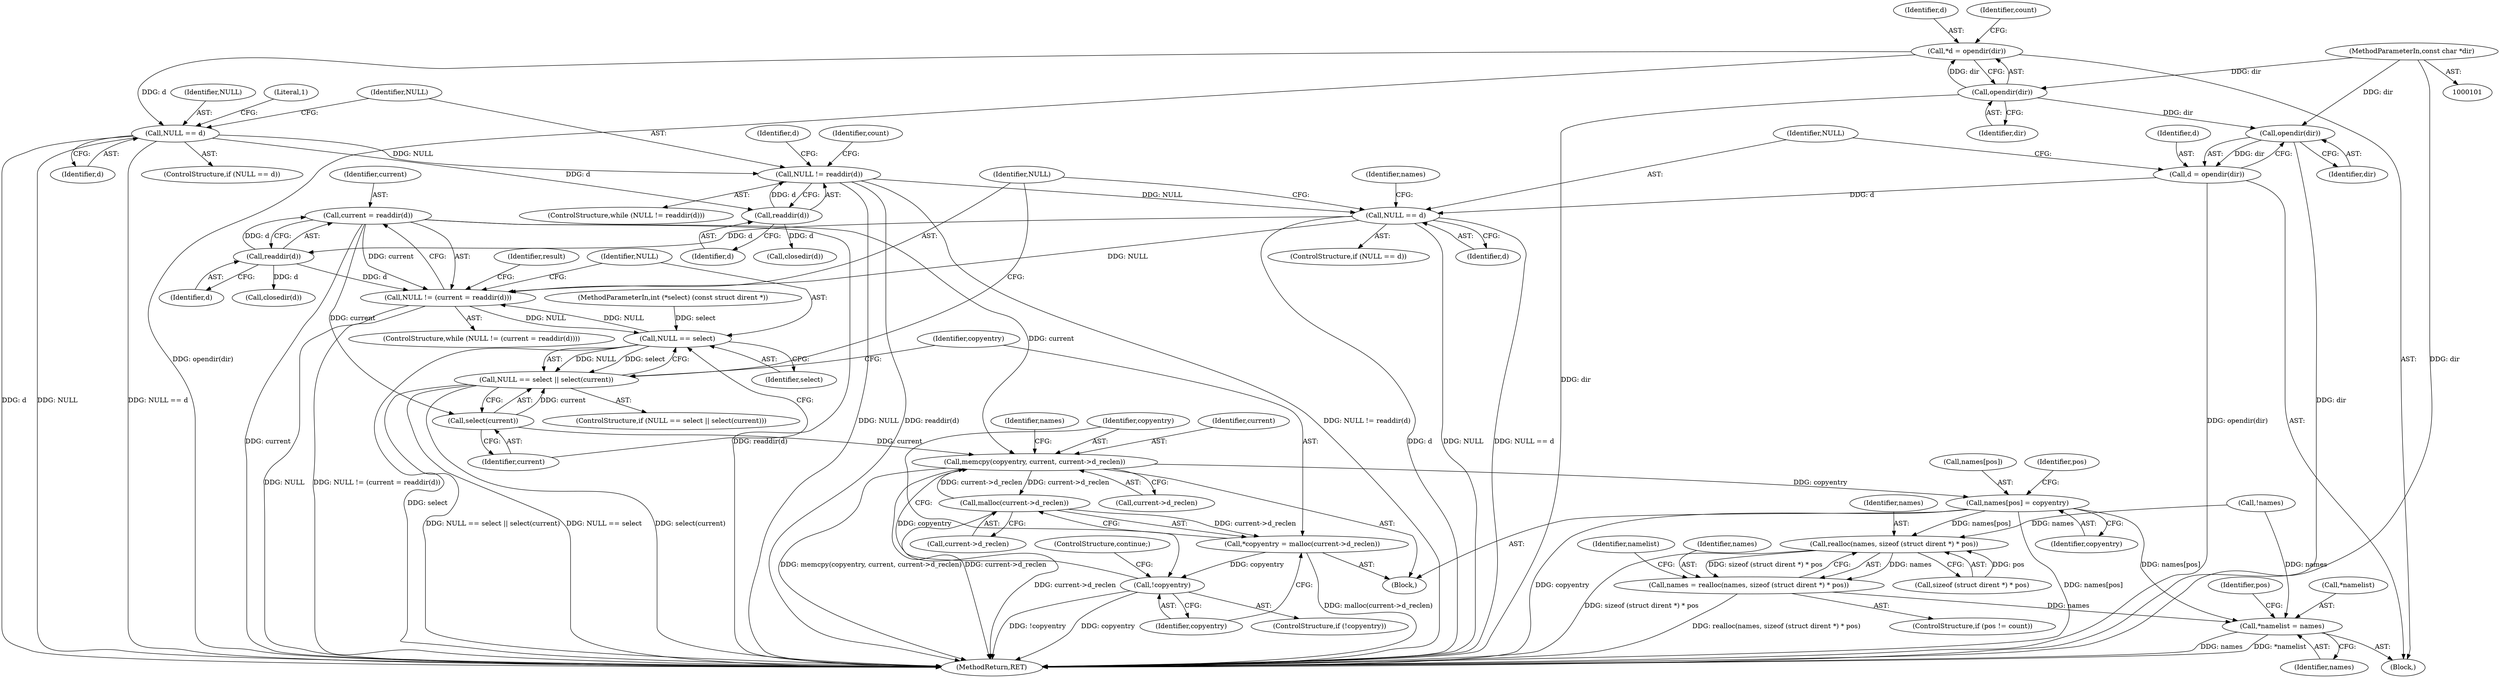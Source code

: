 digraph "0_boa_e139b87835994d007fbd64eead6c1455d7b8cf4e@API" {
"1000173" [label="(Call,current = readdir(d))"];
"1000175" [label="(Call,readdir(d))"];
"1000161" [label="(Call,NULL == d)"];
"1000135" [label="(Call,NULL != readdir(d))"];
"1000128" [label="(Call,NULL == d)"];
"1000108" [label="(Call,*d = opendir(dir))"];
"1000110" [label="(Call,opendir(dir))"];
"1000102" [label="(MethodParameterIn,const char *dir)"];
"1000137" [label="(Call,readdir(d))"];
"1000156" [label="(Call,d = opendir(dir))"];
"1000158" [label="(Call,opendir(dir))"];
"1000171" [label="(Call,NULL != (current = readdir(d)))"];
"1000180" [label="(Call,NULL == select)"];
"1000179" [label="(Call,NULL == select || select(current))"];
"1000183" [label="(Call,select(current))"];
"1000197" [label="(Call,memcpy(copyentry, current, current->d_reclen))"];
"1000189" [label="(Call,malloc(current->d_reclen))"];
"1000187" [label="(Call,*copyentry = malloc(current->d_reclen))"];
"1000194" [label="(Call,!copyentry)"];
"1000203" [label="(Call,names[pos] = copyentry)"];
"1000220" [label="(Call,realloc(names, sizeof (struct dirent *) * pos))"];
"1000218" [label="(Call,names = realloc(names, sizeof (struct dirent *) * pos))"];
"1000226" [label="(Call,*namelist = names)"];
"1000128" [label="(Call,NULL == d)"];
"1000218" [label="(Call,names = realloc(names, sizeof (struct dirent *) * pos))"];
"1000232" [label="(MethodReturn,RET)"];
"1000175" [label="(Call,readdir(d))"];
"1000109" [label="(Identifier,d)"];
"1000178" [label="(ControlStructure,if (NULL == select || select(current)))"];
"1000226" [label="(Call,*namelist = names)"];
"1000194" [label="(Call,!copyentry)"];
"1000227" [label="(Call,*namelist)"];
"1000181" [label="(Identifier,NULL)"];
"1000193" [label="(ControlStructure,if (!copyentry))"];
"1000127" [label="(ControlStructure,if (NULL == d))"];
"1000136" [label="(Identifier,NULL)"];
"1000116" [label="(Identifier,count)"];
"1000138" [label="(Identifier,d)"];
"1000110" [label="(Call,opendir(dir))"];
"1000171" [label="(Call,NULL != (current = readdir(d)))"];
"1000207" [label="(Identifier,copyentry)"];
"1000203" [label="(Call,names[pos] = copyentry)"];
"1000196" [label="(ControlStructure,continue;)"];
"1000104" [label="(MethodParameterIn,int (*select) (const struct dirent *))"];
"1000156" [label="(Call,d = opendir(dir))"];
"1000111" [label="(Identifier,dir)"];
"1000137" [label="(Call,readdir(d))"];
"1000135" [label="(Call,NULL != readdir(d))"];
"1000187" [label="(Call,*copyentry = malloc(current->d_reclen))"];
"1000173" [label="(Call,current = readdir(d))"];
"1000172" [label="(Identifier,NULL)"];
"1000198" [label="(Identifier,copyentry)"];
"1000209" [label="(Identifier,pos)"];
"1000141" [label="(Call,closedir(d))"];
"1000163" [label="(Identifier,d)"];
"1000182" [label="(Identifier,select)"];
"1000200" [label="(Call,current->d_reclen)"];
"1000228" [label="(Identifier,namelist)"];
"1000162" [label="(Identifier,NULL)"];
"1000157" [label="(Identifier,d)"];
"1000190" [label="(Call,current->d_reclen)"];
"1000160" [label="(ControlStructure,if (NULL == d))"];
"1000166" [label="(Identifier,names)"];
"1000212" [label="(Call,closedir(d))"];
"1000176" [label="(Identifier,d)"];
"1000129" [label="(Identifier,NULL)"];
"1000174" [label="(Identifier,current)"];
"1000211" [label="(Identifier,result)"];
"1000197" [label="(Call,memcpy(copyentry, current, current->d_reclen))"];
"1000130" [label="(Identifier,d)"];
"1000220" [label="(Call,realloc(names, sizeof (struct dirent *) * pos))"];
"1000231" [label="(Identifier,pos)"];
"1000170" [label="(ControlStructure,while (NULL != (current = readdir(d))))"];
"1000189" [label="(Call,malloc(current->d_reclen))"];
"1000221" [label="(Identifier,names)"];
"1000151" [label="(Call,!names)"];
"1000195" [label="(Identifier,copyentry)"];
"1000142" [label="(Identifier,d)"];
"1000102" [label="(MethodParameterIn,const char *dir)"];
"1000158" [label="(Call,opendir(dir))"];
"1000199" [label="(Identifier,current)"];
"1000205" [label="(Identifier,names)"];
"1000214" [label="(ControlStructure,if (pos != count))"];
"1000188" [label="(Identifier,copyentry)"];
"1000219" [label="(Identifier,names)"];
"1000140" [label="(Identifier,count)"];
"1000106" [label="(Block,)"];
"1000180" [label="(Call,NULL == select)"];
"1000229" [label="(Identifier,names)"];
"1000179" [label="(Call,NULL == select || select(current))"];
"1000159" [label="(Identifier,dir)"];
"1000133" [label="(Literal,1)"];
"1000183" [label="(Call,select(current))"];
"1000108" [label="(Call,*d = opendir(dir))"];
"1000134" [label="(ControlStructure,while (NULL != readdir(d)))"];
"1000185" [label="(Block,)"];
"1000204" [label="(Call,names[pos])"];
"1000184" [label="(Identifier,current)"];
"1000161" [label="(Call,NULL == d)"];
"1000222" [label="(Call,sizeof (struct dirent *) * pos)"];
"1000173" -> "1000171"  [label="AST: "];
"1000173" -> "1000175"  [label="CFG: "];
"1000174" -> "1000173"  [label="AST: "];
"1000175" -> "1000173"  [label="AST: "];
"1000171" -> "1000173"  [label="CFG: "];
"1000173" -> "1000232"  [label="DDG: current"];
"1000173" -> "1000232"  [label="DDG: readdir(d)"];
"1000173" -> "1000171"  [label="DDG: current"];
"1000175" -> "1000173"  [label="DDG: d"];
"1000173" -> "1000183"  [label="DDG: current"];
"1000173" -> "1000197"  [label="DDG: current"];
"1000175" -> "1000176"  [label="CFG: "];
"1000176" -> "1000175"  [label="AST: "];
"1000175" -> "1000171"  [label="DDG: d"];
"1000161" -> "1000175"  [label="DDG: d"];
"1000175" -> "1000212"  [label="DDG: d"];
"1000161" -> "1000160"  [label="AST: "];
"1000161" -> "1000163"  [label="CFG: "];
"1000162" -> "1000161"  [label="AST: "];
"1000163" -> "1000161"  [label="AST: "];
"1000166" -> "1000161"  [label="CFG: "];
"1000172" -> "1000161"  [label="CFG: "];
"1000161" -> "1000232"  [label="DDG: d"];
"1000161" -> "1000232"  [label="DDG: NULL"];
"1000161" -> "1000232"  [label="DDG: NULL == d"];
"1000135" -> "1000161"  [label="DDG: NULL"];
"1000156" -> "1000161"  [label="DDG: d"];
"1000161" -> "1000171"  [label="DDG: NULL"];
"1000135" -> "1000134"  [label="AST: "];
"1000135" -> "1000137"  [label="CFG: "];
"1000136" -> "1000135"  [label="AST: "];
"1000137" -> "1000135"  [label="AST: "];
"1000140" -> "1000135"  [label="CFG: "];
"1000142" -> "1000135"  [label="CFG: "];
"1000135" -> "1000232"  [label="DDG: NULL != readdir(d)"];
"1000135" -> "1000232"  [label="DDG: NULL"];
"1000135" -> "1000232"  [label="DDG: readdir(d)"];
"1000128" -> "1000135"  [label="DDG: NULL"];
"1000137" -> "1000135"  [label="DDG: d"];
"1000128" -> "1000127"  [label="AST: "];
"1000128" -> "1000130"  [label="CFG: "];
"1000129" -> "1000128"  [label="AST: "];
"1000130" -> "1000128"  [label="AST: "];
"1000133" -> "1000128"  [label="CFG: "];
"1000136" -> "1000128"  [label="CFG: "];
"1000128" -> "1000232"  [label="DDG: d"];
"1000128" -> "1000232"  [label="DDG: NULL"];
"1000128" -> "1000232"  [label="DDG: NULL == d"];
"1000108" -> "1000128"  [label="DDG: d"];
"1000128" -> "1000137"  [label="DDG: d"];
"1000108" -> "1000106"  [label="AST: "];
"1000108" -> "1000110"  [label="CFG: "];
"1000109" -> "1000108"  [label="AST: "];
"1000110" -> "1000108"  [label="AST: "];
"1000116" -> "1000108"  [label="CFG: "];
"1000108" -> "1000232"  [label="DDG: opendir(dir)"];
"1000110" -> "1000108"  [label="DDG: dir"];
"1000110" -> "1000111"  [label="CFG: "];
"1000111" -> "1000110"  [label="AST: "];
"1000110" -> "1000232"  [label="DDG: dir"];
"1000102" -> "1000110"  [label="DDG: dir"];
"1000110" -> "1000158"  [label="DDG: dir"];
"1000102" -> "1000101"  [label="AST: "];
"1000102" -> "1000232"  [label="DDG: dir"];
"1000102" -> "1000158"  [label="DDG: dir"];
"1000137" -> "1000138"  [label="CFG: "];
"1000138" -> "1000137"  [label="AST: "];
"1000137" -> "1000141"  [label="DDG: d"];
"1000156" -> "1000106"  [label="AST: "];
"1000156" -> "1000158"  [label="CFG: "];
"1000157" -> "1000156"  [label="AST: "];
"1000158" -> "1000156"  [label="AST: "];
"1000162" -> "1000156"  [label="CFG: "];
"1000156" -> "1000232"  [label="DDG: opendir(dir)"];
"1000158" -> "1000156"  [label="DDG: dir"];
"1000158" -> "1000159"  [label="CFG: "];
"1000159" -> "1000158"  [label="AST: "];
"1000158" -> "1000232"  [label="DDG: dir"];
"1000171" -> "1000170"  [label="AST: "];
"1000172" -> "1000171"  [label="AST: "];
"1000181" -> "1000171"  [label="CFG: "];
"1000211" -> "1000171"  [label="CFG: "];
"1000171" -> "1000232"  [label="DDG: NULL"];
"1000171" -> "1000232"  [label="DDG: NULL != (current = readdir(d))"];
"1000180" -> "1000171"  [label="DDG: NULL"];
"1000171" -> "1000180"  [label="DDG: NULL"];
"1000180" -> "1000179"  [label="AST: "];
"1000180" -> "1000182"  [label="CFG: "];
"1000181" -> "1000180"  [label="AST: "];
"1000182" -> "1000180"  [label="AST: "];
"1000184" -> "1000180"  [label="CFG: "];
"1000179" -> "1000180"  [label="CFG: "];
"1000180" -> "1000232"  [label="DDG: select"];
"1000180" -> "1000179"  [label="DDG: NULL"];
"1000180" -> "1000179"  [label="DDG: select"];
"1000104" -> "1000180"  [label="DDG: select"];
"1000179" -> "1000178"  [label="AST: "];
"1000179" -> "1000183"  [label="CFG: "];
"1000183" -> "1000179"  [label="AST: "];
"1000172" -> "1000179"  [label="CFG: "];
"1000188" -> "1000179"  [label="CFG: "];
"1000179" -> "1000232"  [label="DDG: NULL == select || select(current)"];
"1000179" -> "1000232"  [label="DDG: NULL == select"];
"1000179" -> "1000232"  [label="DDG: select(current)"];
"1000183" -> "1000179"  [label="DDG: current"];
"1000183" -> "1000184"  [label="CFG: "];
"1000184" -> "1000183"  [label="AST: "];
"1000183" -> "1000197"  [label="DDG: current"];
"1000197" -> "1000185"  [label="AST: "];
"1000197" -> "1000200"  [label="CFG: "];
"1000198" -> "1000197"  [label="AST: "];
"1000199" -> "1000197"  [label="AST: "];
"1000200" -> "1000197"  [label="AST: "];
"1000205" -> "1000197"  [label="CFG: "];
"1000197" -> "1000232"  [label="DDG: memcpy(copyentry, current, current->d_reclen)"];
"1000197" -> "1000232"  [label="DDG: current->d_reclen"];
"1000197" -> "1000189"  [label="DDG: current->d_reclen"];
"1000194" -> "1000197"  [label="DDG: copyentry"];
"1000189" -> "1000197"  [label="DDG: current->d_reclen"];
"1000197" -> "1000203"  [label="DDG: copyentry"];
"1000189" -> "1000187"  [label="AST: "];
"1000189" -> "1000190"  [label="CFG: "];
"1000190" -> "1000189"  [label="AST: "];
"1000187" -> "1000189"  [label="CFG: "];
"1000189" -> "1000232"  [label="DDG: current->d_reclen"];
"1000189" -> "1000187"  [label="DDG: current->d_reclen"];
"1000187" -> "1000185"  [label="AST: "];
"1000188" -> "1000187"  [label="AST: "];
"1000195" -> "1000187"  [label="CFG: "];
"1000187" -> "1000232"  [label="DDG: malloc(current->d_reclen)"];
"1000187" -> "1000194"  [label="DDG: copyentry"];
"1000194" -> "1000193"  [label="AST: "];
"1000194" -> "1000195"  [label="CFG: "];
"1000195" -> "1000194"  [label="AST: "];
"1000196" -> "1000194"  [label="CFG: "];
"1000198" -> "1000194"  [label="CFG: "];
"1000194" -> "1000232"  [label="DDG: !copyentry"];
"1000194" -> "1000232"  [label="DDG: copyentry"];
"1000203" -> "1000185"  [label="AST: "];
"1000203" -> "1000207"  [label="CFG: "];
"1000204" -> "1000203"  [label="AST: "];
"1000207" -> "1000203"  [label="AST: "];
"1000209" -> "1000203"  [label="CFG: "];
"1000203" -> "1000232"  [label="DDG: copyentry"];
"1000203" -> "1000232"  [label="DDG: names[pos]"];
"1000203" -> "1000220"  [label="DDG: names[pos]"];
"1000203" -> "1000226"  [label="DDG: names[pos]"];
"1000220" -> "1000218"  [label="AST: "];
"1000220" -> "1000222"  [label="CFG: "];
"1000221" -> "1000220"  [label="AST: "];
"1000222" -> "1000220"  [label="AST: "];
"1000218" -> "1000220"  [label="CFG: "];
"1000220" -> "1000232"  [label="DDG: sizeof (struct dirent *) * pos"];
"1000220" -> "1000218"  [label="DDG: names"];
"1000220" -> "1000218"  [label="DDG: sizeof (struct dirent *) * pos"];
"1000151" -> "1000220"  [label="DDG: names"];
"1000222" -> "1000220"  [label="DDG: pos"];
"1000218" -> "1000214"  [label="AST: "];
"1000219" -> "1000218"  [label="AST: "];
"1000228" -> "1000218"  [label="CFG: "];
"1000218" -> "1000232"  [label="DDG: realloc(names, sizeof (struct dirent *) * pos)"];
"1000218" -> "1000226"  [label="DDG: names"];
"1000226" -> "1000106"  [label="AST: "];
"1000226" -> "1000229"  [label="CFG: "];
"1000227" -> "1000226"  [label="AST: "];
"1000229" -> "1000226"  [label="AST: "];
"1000231" -> "1000226"  [label="CFG: "];
"1000226" -> "1000232"  [label="DDG: *namelist"];
"1000226" -> "1000232"  [label="DDG: names"];
"1000151" -> "1000226"  [label="DDG: names"];
}
